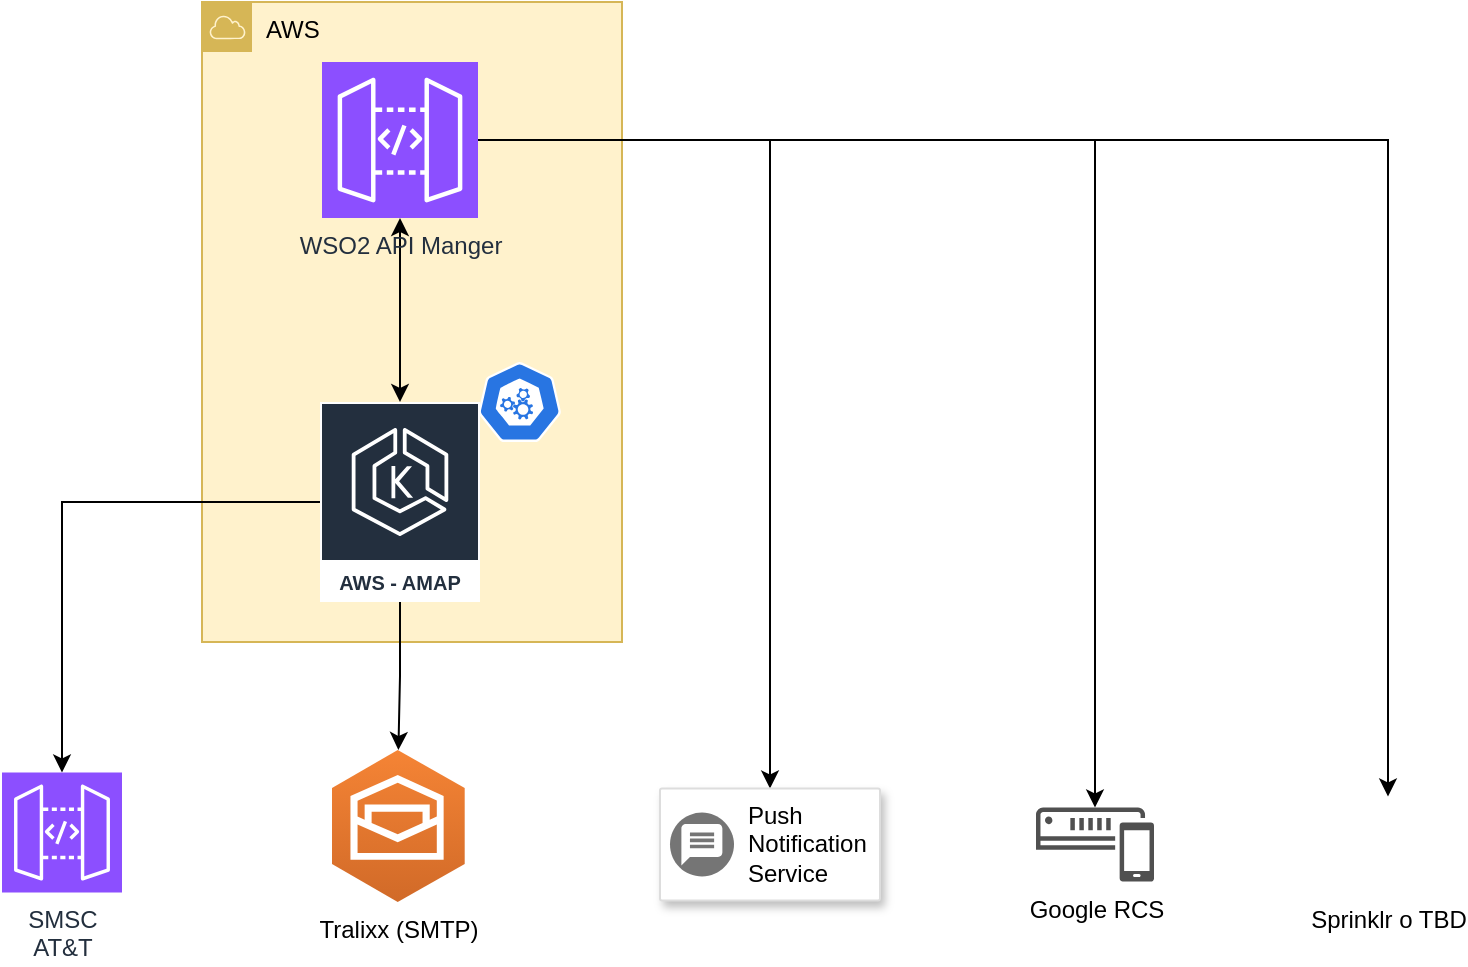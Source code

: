 <mxfile version="24.3.0" type="github">
  <diagram name="Página-1" id="VNq9uEKA-FmvZrXafFe-">
    <mxGraphModel dx="1434" dy="739" grid="1" gridSize="10" guides="1" tooltips="1" connect="1" arrows="1" fold="1" page="1" pageScale="1" pageWidth="827" pageHeight="1169" math="0" shadow="0">
      <root>
        <mxCell id="0" />
        <mxCell id="1" parent="0" />
        <mxCell id="RSIFVudIz0YvqbiOfcaw-21" value="AWS&amp;nbsp;" style="sketch=0;outlineConnect=0;html=1;whiteSpace=wrap;fontSize=12;fontStyle=0;shape=mxgraph.aws4.group;grIcon=mxgraph.aws4.group_aws_cloud;strokeColor=#d6b656;fillColor=#fff2cc;verticalAlign=top;align=left;spacingLeft=30;dashed=0;" vertex="1" parent="1">
          <mxGeometry x="310" y="110" width="210" height="320" as="geometry" />
        </mxCell>
        <mxCell id="RSIFVudIz0YvqbiOfcaw-4" style="edgeStyle=orthogonalEdgeStyle;rounded=0;orthogonalLoop=1;jettySize=auto;html=1;startArrow=classic;startFill=1;" edge="1" parent="1" source="RSIFVudIz0YvqbiOfcaw-1" target="RSIFVudIz0YvqbiOfcaw-3">
          <mxGeometry relative="1" as="geometry" />
        </mxCell>
        <mxCell id="RSIFVudIz0YvqbiOfcaw-1" value="WSO2 API Manger" style="sketch=0;points=[[0,0,0],[0.25,0,0],[0.5,0,0],[0.75,0,0],[1,0,0],[0,1,0],[0.25,1,0],[0.5,1,0],[0.75,1,0],[1,1,0],[0,0.25,0],[0,0.5,0],[0,0.75,0],[1,0.25,0],[1,0.5,0],[1,0.75,0]];outlineConnect=0;fontColor=#232F3E;fillColor=#8C4FFF;strokeColor=#ffffff;dashed=0;verticalLabelPosition=bottom;verticalAlign=top;align=center;html=1;fontSize=12;fontStyle=0;aspect=fixed;shape=mxgraph.aws4.resourceIcon;resIcon=mxgraph.aws4.api_gateway;" vertex="1" parent="1">
          <mxGeometry x="370" y="140" width="78" height="78" as="geometry" />
        </mxCell>
        <mxCell id="RSIFVudIz0YvqbiOfcaw-7" style="edgeStyle=orthogonalEdgeStyle;rounded=0;orthogonalLoop=1;jettySize=auto;html=1;" edge="1" parent="1" source="RSIFVudIz0YvqbiOfcaw-3" target="RSIFVudIz0YvqbiOfcaw-6">
          <mxGeometry relative="1" as="geometry" />
        </mxCell>
        <mxCell id="RSIFVudIz0YvqbiOfcaw-12" style="edgeStyle=orthogonalEdgeStyle;rounded=0;orthogonalLoop=1;jettySize=auto;html=1;" edge="1" parent="1" source="RSIFVudIz0YvqbiOfcaw-3" target="RSIFVudIz0YvqbiOfcaw-9">
          <mxGeometry relative="1" as="geometry" />
        </mxCell>
        <mxCell id="RSIFVudIz0YvqbiOfcaw-13" style="edgeStyle=orthogonalEdgeStyle;rounded=0;orthogonalLoop=1;jettySize=auto;html=1;" edge="1" parent="1" source="RSIFVudIz0YvqbiOfcaw-1" target="RSIFVudIz0YvqbiOfcaw-10">
          <mxGeometry relative="1" as="geometry" />
        </mxCell>
        <mxCell id="RSIFVudIz0YvqbiOfcaw-17" style="edgeStyle=orthogonalEdgeStyle;rounded=0;orthogonalLoop=1;jettySize=auto;html=1;" edge="1" parent="1" source="RSIFVudIz0YvqbiOfcaw-1" target="RSIFVudIz0YvqbiOfcaw-16">
          <mxGeometry relative="1" as="geometry" />
        </mxCell>
        <mxCell id="RSIFVudIz0YvqbiOfcaw-19" style="edgeStyle=orthogonalEdgeStyle;rounded=0;orthogonalLoop=1;jettySize=auto;html=1;exitX=1;exitY=0.5;exitDx=0;exitDy=0;exitPerimeter=0;" edge="1" parent="1" source="RSIFVudIz0YvqbiOfcaw-1" target="RSIFVudIz0YvqbiOfcaw-18">
          <mxGeometry relative="1" as="geometry" />
        </mxCell>
        <mxCell id="RSIFVudIz0YvqbiOfcaw-3" value="&lt;font style=&quot;font-size: 10px;&quot;&gt;AWS - AMAP&lt;/font&gt;" style="sketch=0;outlineConnect=0;fontColor=#232F3E;gradientColor=none;strokeColor=#ffffff;fillColor=#232F3E;dashed=0;verticalLabelPosition=middle;verticalAlign=bottom;align=center;html=1;whiteSpace=wrap;fontSize=10;fontStyle=1;spacing=3;shape=mxgraph.aws4.productIcon;prIcon=mxgraph.aws4.eks;" vertex="1" parent="1">
          <mxGeometry x="369" y="310" width="80" height="100" as="geometry" />
        </mxCell>
        <mxCell id="RSIFVudIz0YvqbiOfcaw-5" value="" style="aspect=fixed;sketch=0;html=1;dashed=0;whitespace=wrap;fillColor=#2875E2;strokeColor=#ffffff;points=[[0.005,0.63,0],[0.1,0.2,0],[0.9,0.2,0],[0.5,0,0],[0.995,0.63,0],[0.72,0.99,0],[0.5,1,0],[0.28,0.99,0]];shape=mxgraph.kubernetes.icon2;prIcon=api" vertex="1" parent="1">
          <mxGeometry x="448" y="290" width="41.67" height="40" as="geometry" />
        </mxCell>
        <mxCell id="RSIFVudIz0YvqbiOfcaw-6" value="SMSC&lt;div&gt;AT&amp;amp;T&lt;/div&gt;" style="sketch=0;points=[[0,0,0],[0.25,0,0],[0.5,0,0],[0.75,0,0],[1,0,0],[0,1,0],[0.25,1,0],[0.5,1,0],[0.75,1,0],[1,1,0],[0,0.25,0],[0,0.5,0],[0,0.75,0],[1,0.25,0],[1,0.5,0],[1,0.75,0]];outlineConnect=0;fontColor=#232F3E;fillColor=#8C4FFF;strokeColor=#ffffff;dashed=0;verticalLabelPosition=bottom;verticalAlign=top;align=center;html=1;fontSize=12;fontStyle=0;aspect=fixed;shape=mxgraph.aws4.resourceIcon;resIcon=mxgraph.aws4.api_gateway;" vertex="1" parent="1">
          <mxGeometry x="210" y="495.25" width="60" height="60" as="geometry" />
        </mxCell>
        <mxCell id="RSIFVudIz0YvqbiOfcaw-9" value="Tralixx (SMTP)" style="outlineConnect=0;dashed=0;verticalLabelPosition=bottom;verticalAlign=top;align=center;html=1;shape=mxgraph.aws3.workmail;fillColor=#D16A28;gradientColor=#F58435;gradientDirection=north;" vertex="1" parent="1">
          <mxGeometry x="375" y="484" width="66.35" height="76" as="geometry" />
        </mxCell>
        <mxCell id="RSIFVudIz0YvqbiOfcaw-10" value="" style="strokeColor=#dddddd;shadow=1;strokeWidth=1;rounded=1;absoluteArcSize=1;arcSize=2;" vertex="1" parent="1">
          <mxGeometry x="539" y="503.25" width="110" height="56" as="geometry" />
        </mxCell>
        <mxCell id="RSIFVudIz0YvqbiOfcaw-11" value="Push&#xa;Notification&#xa;Service" style="sketch=0;dashed=0;connectable=0;html=1;fillColor=#757575;strokeColor=none;shape=mxgraph.gcp2.push_notification_service;part=1;labelPosition=right;verticalLabelPosition=middle;align=left;verticalAlign=middle;spacingLeft=5;fontSize=12;" vertex="1" parent="RSIFVudIz0YvqbiOfcaw-10">
          <mxGeometry y="0.5" width="32" height="32" relative="1" as="geometry">
            <mxPoint x="5" y="-16" as="offset" />
          </mxGeometry>
        </mxCell>
        <mxCell id="RSIFVudIz0YvqbiOfcaw-16" value="Google RCS" style="sketch=0;pointerEvents=1;shadow=0;dashed=0;html=1;strokeColor=none;fillColor=#505050;labelPosition=center;verticalLabelPosition=bottom;verticalAlign=top;outlineConnect=0;align=center;shape=mxgraph.office.communications.sms_gateway;" vertex="1" parent="1">
          <mxGeometry x="727" y="512.75" width="59" height="37" as="geometry" />
        </mxCell>
        <mxCell id="RSIFVudIz0YvqbiOfcaw-18" value="Sprinklr o TBD" style="shape=image;html=1;verticalAlign=top;verticalLabelPosition=bottom;labelBackgroundColor=#ffffff;imageAspect=0;aspect=fixed;image=https://cdn3.iconfinder.com/data/icons/2018-social-media-logotypes/1000/2018_social_media_popular_app_logo-whatsapp-128.png" vertex="1" parent="1">
          <mxGeometry x="879" y="507.25" width="48" height="48" as="geometry" />
        </mxCell>
        <mxCell id="RSIFVudIz0YvqbiOfcaw-20" value="" style="shape=image;verticalLabelPosition=bottom;labelBackgroundColor=default;verticalAlign=top;aspect=fixed;imageAspect=0;image=https://d31eovcmofbjgi.cloudfront.net/wp-content/uploads/2020/03/API-MANAGER-e1585670045427.png;" vertex="1" parent="1">
          <mxGeometry x="449" y="130" width="145.82" height="44.35" as="geometry" />
        </mxCell>
      </root>
    </mxGraphModel>
  </diagram>
</mxfile>
